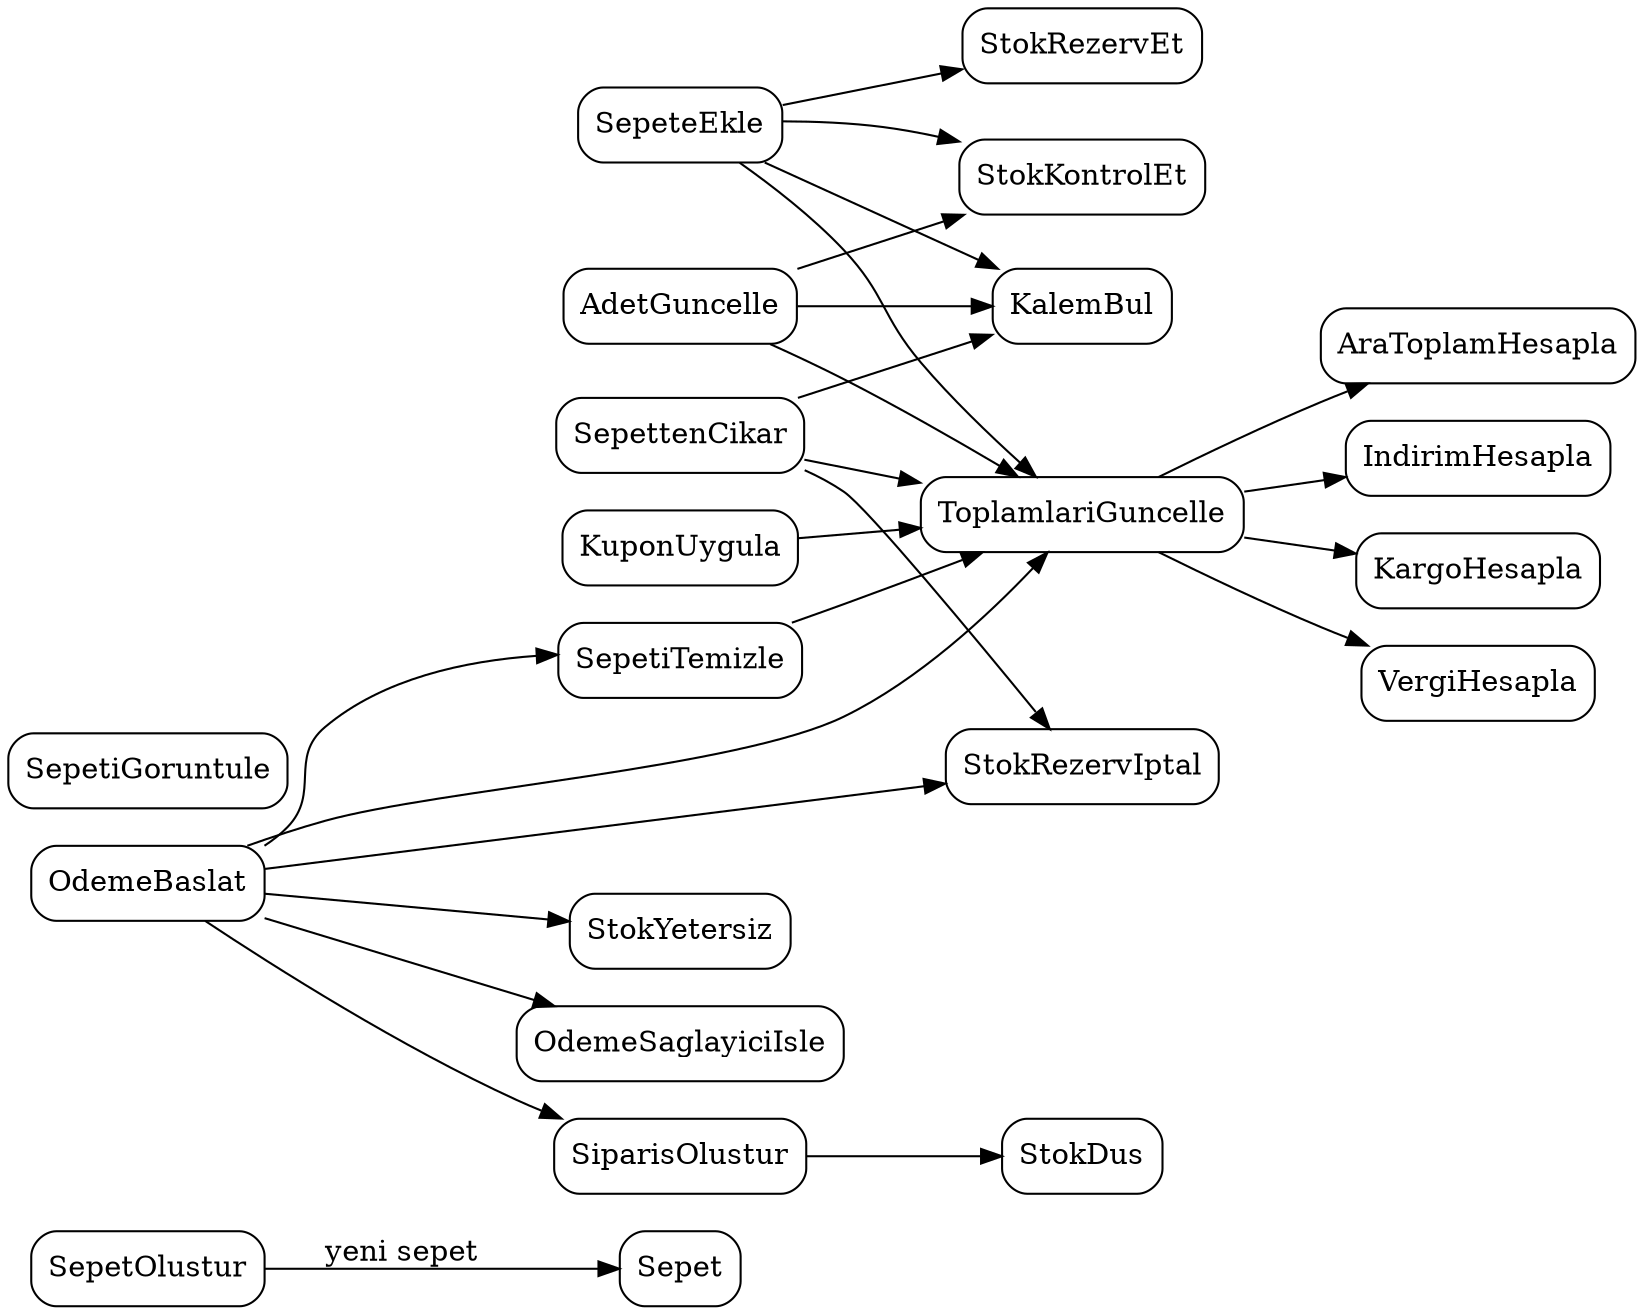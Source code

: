 digraph SepetAkisi {
    rankdir=LR;
    node [shape=rectangle, style=rounded];

    // Temel işlemler
    SepetOlustur -> Sepet [label="yeni sepet"];

    SepeteEkle -> StokKontrolEt;
    SepeteEkle -> StokRezervEt;
    SepeteEkle -> KalemBul;
    SepeteEkle -> ToplamlariGuncelle;

    SepettenCikar -> KalemBul;
    SepettenCikar -> StokRezervIptal;
    SepettenCikar -> ToplamlariGuncelle;

    AdetGuncelle -> KalemBul;
    AdetGuncelle -> StokKontrolEt;
    AdetGuncelle -> ToplamlariGuncelle;

    KuponUygula -> ToplamlariGuncelle;

    ToplamlariGuncelle -> AraToplamHesapla;
    ToplamlariGuncelle -> IndirimHesapla;
    ToplamlariGuncelle -> KargoHesapla;
    ToplamlariGuncelle -> VergiHesapla;

    // Ödeme akışı
    OdemeBaslat -> StokYetersiz;
    OdemeBaslat -> ToplamlariGuncelle;
    OdemeBaslat -> OdemeSaglayiciIsle;
    OdemeBaslat -> SiparisOlustur;
    OdemeBaslat -> SepetiTemizle;
    OdemeBaslat -> StokRezervIptal;

    SiparisOlustur -> StokDus;

    SepetiTemizle -> ToplamlariGuncelle;

    // Görselleştirme
    SepetiGoruntule;
}
